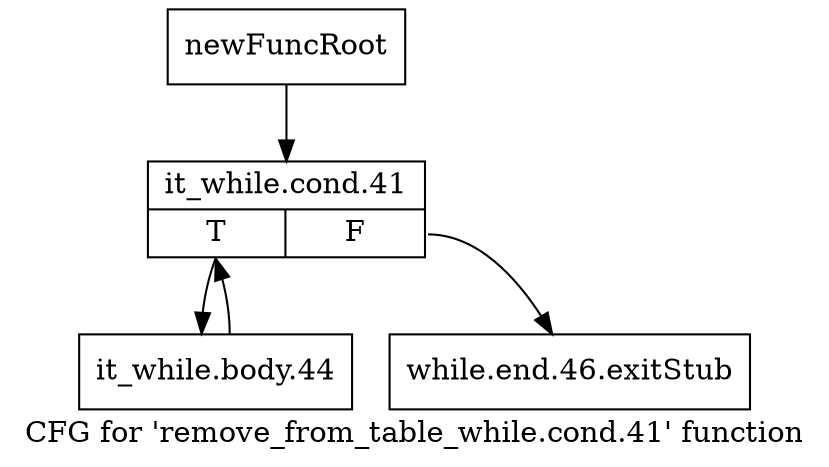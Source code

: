 digraph "CFG for 'remove_from_table_while.cond.41' function" {
	label="CFG for 'remove_from_table_while.cond.41' function";

	Node0xa94a230 [shape=record,label="{newFuncRoot}"];
	Node0xa94a230 -> Node0xa94a2d0;
	Node0xa94a280 [shape=record,label="{while.end.46.exitStub}"];
	Node0xa94a2d0 [shape=record,label="{it_while.cond.41|{<s0>T|<s1>F}}"];
	Node0xa94a2d0:s0 -> Node0xa94a320;
	Node0xa94a2d0:s1 -> Node0xa94a280;
	Node0xa94a320 [shape=record,label="{it_while.body.44}"];
	Node0xa94a320 -> Node0xa94a2d0;
}

